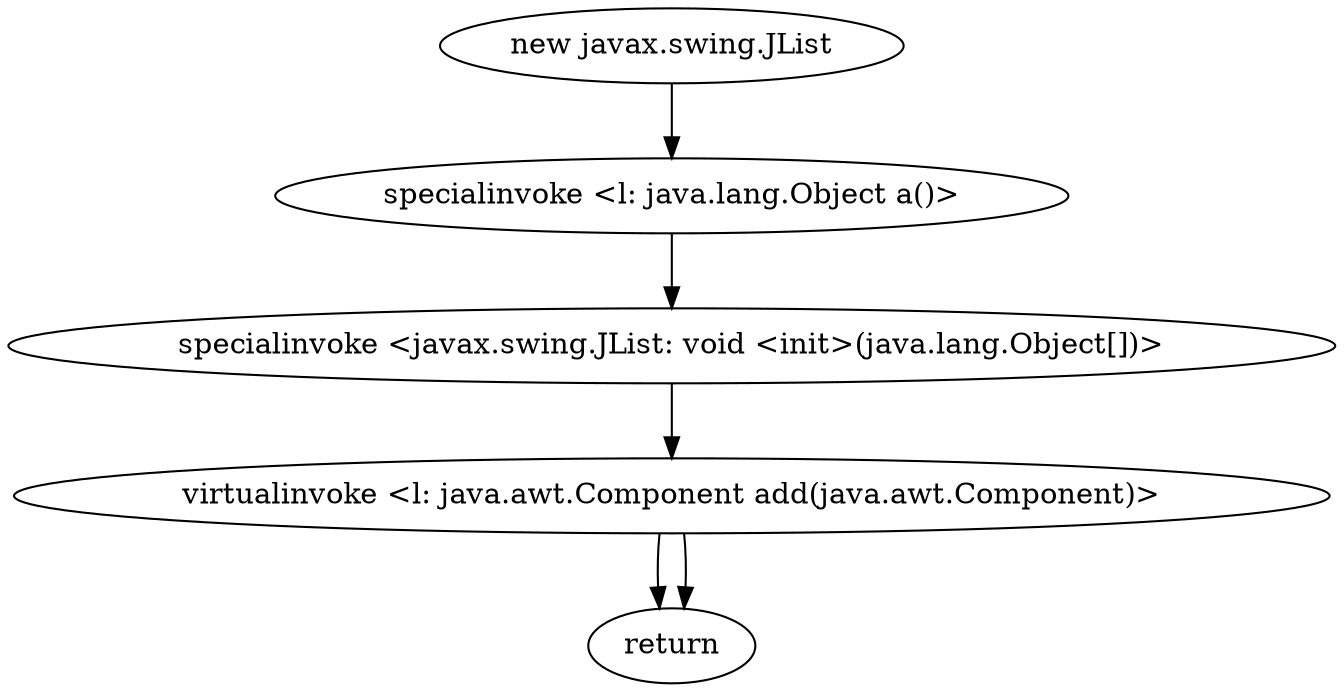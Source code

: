 digraph "" {
"new javax.swing.JList";
 "new javax.swing.JList"->"specialinvoke <l: java.lang.Object a()>";
 "specialinvoke <l: java.lang.Object a()>"->"specialinvoke <javax.swing.JList: void <init>(java.lang.Object[])>";
 "specialinvoke <javax.swing.JList: void <init>(java.lang.Object[])>"->"virtualinvoke <l: java.awt.Component add(java.awt.Component)>";
 "virtualinvoke <l: java.awt.Component add(java.awt.Component)>"->"return";
 "virtualinvoke <l: java.awt.Component add(java.awt.Component)>"->"return";
}
